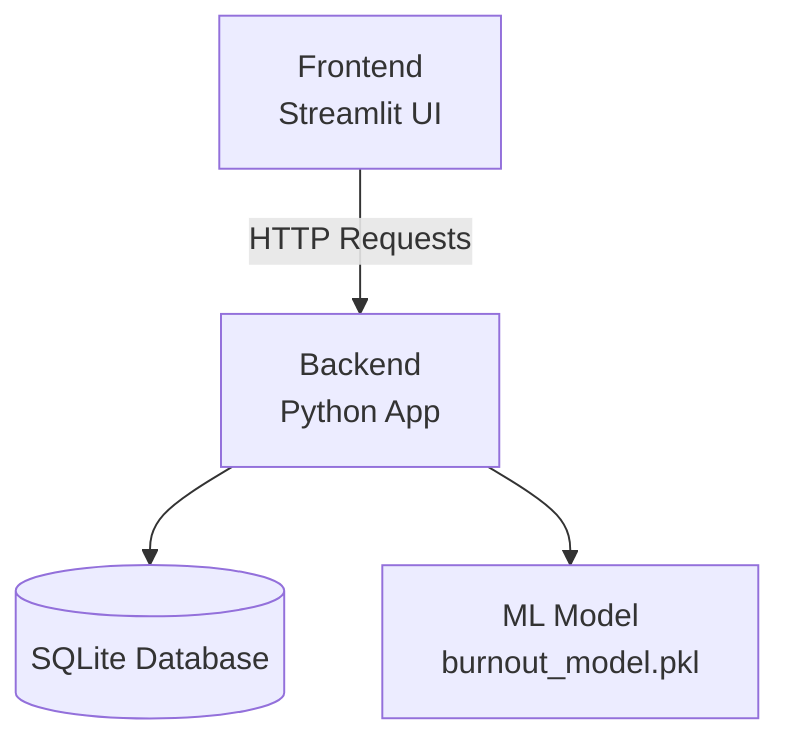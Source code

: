 flowchart TD
    A[Frontend\nStreamlit UI] -->|HTTP Requests| B[Backend\nPython App]
    B --> C[(SQLite Database)]
    B --> D[ML Model\nburnout_model.pkl]